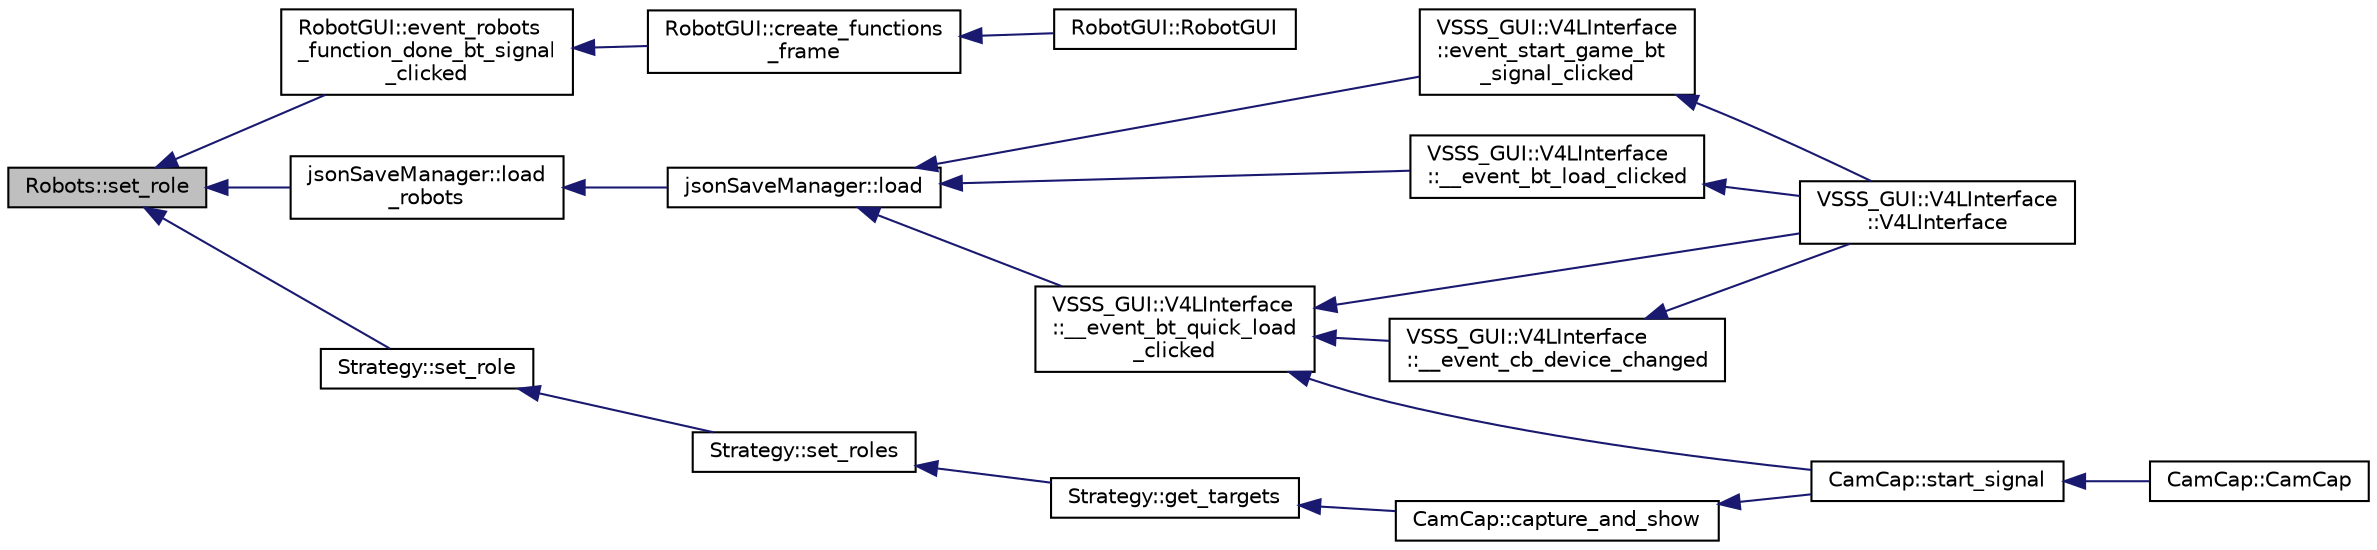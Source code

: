 digraph "Robots::set_role"
{
 // INTERACTIVE_SVG=YES
  edge [fontname="Helvetica",fontsize="10",labelfontname="Helvetica",labelfontsize="10"];
  node [fontname="Helvetica",fontsize="10",shape=record];
  rankdir="LR";
  Node544 [label="Robots::set_role",height=0.2,width=0.4,color="black", fillcolor="grey75", style="filled", fontcolor="black"];
  Node544 -> Node545 [dir="back",color="midnightblue",fontsize="10",style="solid"];
  Node545 [label="RobotGUI::event_robots\l_function_done_bt_signal\l_clicked",height=0.2,width=0.4,color="black", fillcolor="white", style="filled",URL="$class_robot_g_u_i.html#a772f8b103a92bc866827c5553451120e"];
  Node545 -> Node546 [dir="back",color="midnightblue",fontsize="10",style="solid"];
  Node546 [label="RobotGUI::create_functions\l_frame",height=0.2,width=0.4,color="black", fillcolor="white", style="filled",URL="$class_robot_g_u_i.html#ae936fdefc6553a75ec8c1971c50c4add"];
  Node546 -> Node547 [dir="back",color="midnightblue",fontsize="10",style="solid"];
  Node547 [label="RobotGUI::RobotGUI",height=0.2,width=0.4,color="black", fillcolor="white", style="filled",URL="$class_robot_g_u_i.html#a6e5874c7d6304555c48b08bd9c381253"];
  Node544 -> Node548 [dir="back",color="midnightblue",fontsize="10",style="solid"];
  Node548 [label="jsonSaveManager::load\l_robots",height=0.2,width=0.4,color="black", fillcolor="white", style="filled",URL="$classjson_save_manager.html#a6ddf4a28c77c83f37e3771177226c960",tooltip="Load robot configurations from our JSON object to the interface. "];
  Node548 -> Node549 [dir="back",color="midnightblue",fontsize="10",style="solid"];
  Node549 [label="jsonSaveManager::load",height=0.2,width=0.4,color="black", fillcolor="white", style="filled",URL="$classjson_save_manager.html#a79fd35c53290662b58c5a4869376fa2e",tooltip="Loads all avaliable configurations in the given .json file. "];
  Node549 -> Node550 [dir="back",color="midnightblue",fontsize="10",style="solid"];
  Node550 [label="VSSS_GUI::V4LInterface\l::__event_bt_load_clicked",height=0.2,width=0.4,color="black", fillcolor="white", style="filled",URL="$class_v_s_s_s___g_u_i_1_1_v4_l_interface.html#a62894fc8a49716b44d3a3c6a445fe880",tooltip="Event triggered when &#39;Load&#39; button is clicked. "];
  Node550 -> Node551 [dir="back",color="midnightblue",fontsize="10",style="solid"];
  Node551 [label="VSSS_GUI::V4LInterface\l::V4LInterface",height=0.2,width=0.4,color="black", fillcolor="white", style="filled",URL="$class_v_s_s_s___g_u_i_1_1_v4_l_interface.html#a8fafd828eacc6d5480649fa9fddc7ee4",tooltip="Constructor of a V4LInterface object. "];
  Node549 -> Node552 [dir="back",color="midnightblue",fontsize="10",style="solid"];
  Node552 [label="VSSS_GUI::V4LInterface\l::__event_bt_quick_load\l_clicked",height=0.2,width=0.4,color="black", fillcolor="white", style="filled",URL="$class_v_s_s_s___g_u_i_1_1_v4_l_interface.html#a3010084dff2d7f93eed40efaab8ee61b",tooltip="Event triggered when &#39;Quick Load&#39; button is clicked. "];
  Node552 -> Node553 [dir="back",color="midnightblue",fontsize="10",style="solid"];
  Node553 [label="CamCap::start_signal",height=0.2,width=0.4,color="black", fillcolor="white", style="filled",URL="$class_cam_cap.html#ae676e6624dd821ad494a80e68a41e249",tooltip="Interface adjustments after &#39;start&#39; button is clicked. "];
  Node553 -> Node554 [dir="back",color="midnightblue",fontsize="10",style="solid"];
  Node554 [label="CamCap::CamCap",height=0.2,width=0.4,color="black", fillcolor="white", style="filled",URL="$class_cam_cap.html#afe0db98a5f72bc9b261dcb78e2840da6",tooltip="Constructor of a CamCap object. "];
  Node552 -> Node551 [dir="back",color="midnightblue",fontsize="10",style="solid"];
  Node552 -> Node555 [dir="back",color="midnightblue",fontsize="10",style="solid"];
  Node555 [label="VSSS_GUI::V4LInterface\l::__event_cb_device_changed",height=0.2,width=0.4,color="black", fillcolor="white", style="filled",URL="$class_v_s_s_s___g_u_i_1_1_v4_l_interface.html#af38c88f726a7ff9fab089ab9ed20c03c",tooltip="Event triggered when a new device is selected in Device combobox. "];
  Node555 -> Node551 [dir="back",color="midnightblue",fontsize="10",style="solid"];
  Node549 -> Node556 [dir="back",color="midnightblue",fontsize="10",style="solid"];
  Node556 [label="VSSS_GUI::V4LInterface\l::event_start_game_bt\l_signal_clicked",height=0.2,width=0.4,color="black", fillcolor="white", style="filled",URL="$class_v_s_s_s___g_u_i_1_1_v4_l_interface.html#a8c3f91048adebeb0b5aa9838053cdcfe",tooltip="Event triggered when start button is clicked. Starts/finishes video recording. "];
  Node556 -> Node551 [dir="back",color="midnightblue",fontsize="10",style="solid"];
  Node544 -> Node557 [dir="back",color="midnightblue",fontsize="10",style="solid"];
  Node557 [label="Strategy::set_role",height=0.2,width=0.4,color="black", fillcolor="white", style="filled",URL="$class_strategy.html#ad2a232eda7c95636be17a3d528547b5f"];
  Node557 -> Node558 [dir="back",color="midnightblue",fontsize="10",style="solid"];
  Node558 [label="Strategy::set_roles",height=0.2,width=0.4,color="black", fillcolor="white", style="filled",URL="$class_strategy.html#a35458436b6f9d4f080ce8415af3dc599"];
  Node558 -> Node559 [dir="back",color="midnightblue",fontsize="10",style="solid"];
  Node559 [label="Strategy::get_targets",height=0.2,width=0.4,color="black", fillcolor="white", style="filled",URL="$class_strategy.html#ab1c455b23e8b7f3377132a3e243f8f76"];
  Node559 -> Node560 [dir="back",color="midnightblue",fontsize="10",style="solid"];
  Node560 [label="CamCap::capture_and_show",height=0.2,width=0.4,color="black", fillcolor="white", style="filled",URL="$class_cam_cap.html#a87f384c5fec40a0ccfd7833347fec0df",tooltip="Captures camera frames and shows it in the interface. "];
  Node560 -> Node553 [dir="back",color="midnightblue",fontsize="10",style="solid"];
}

